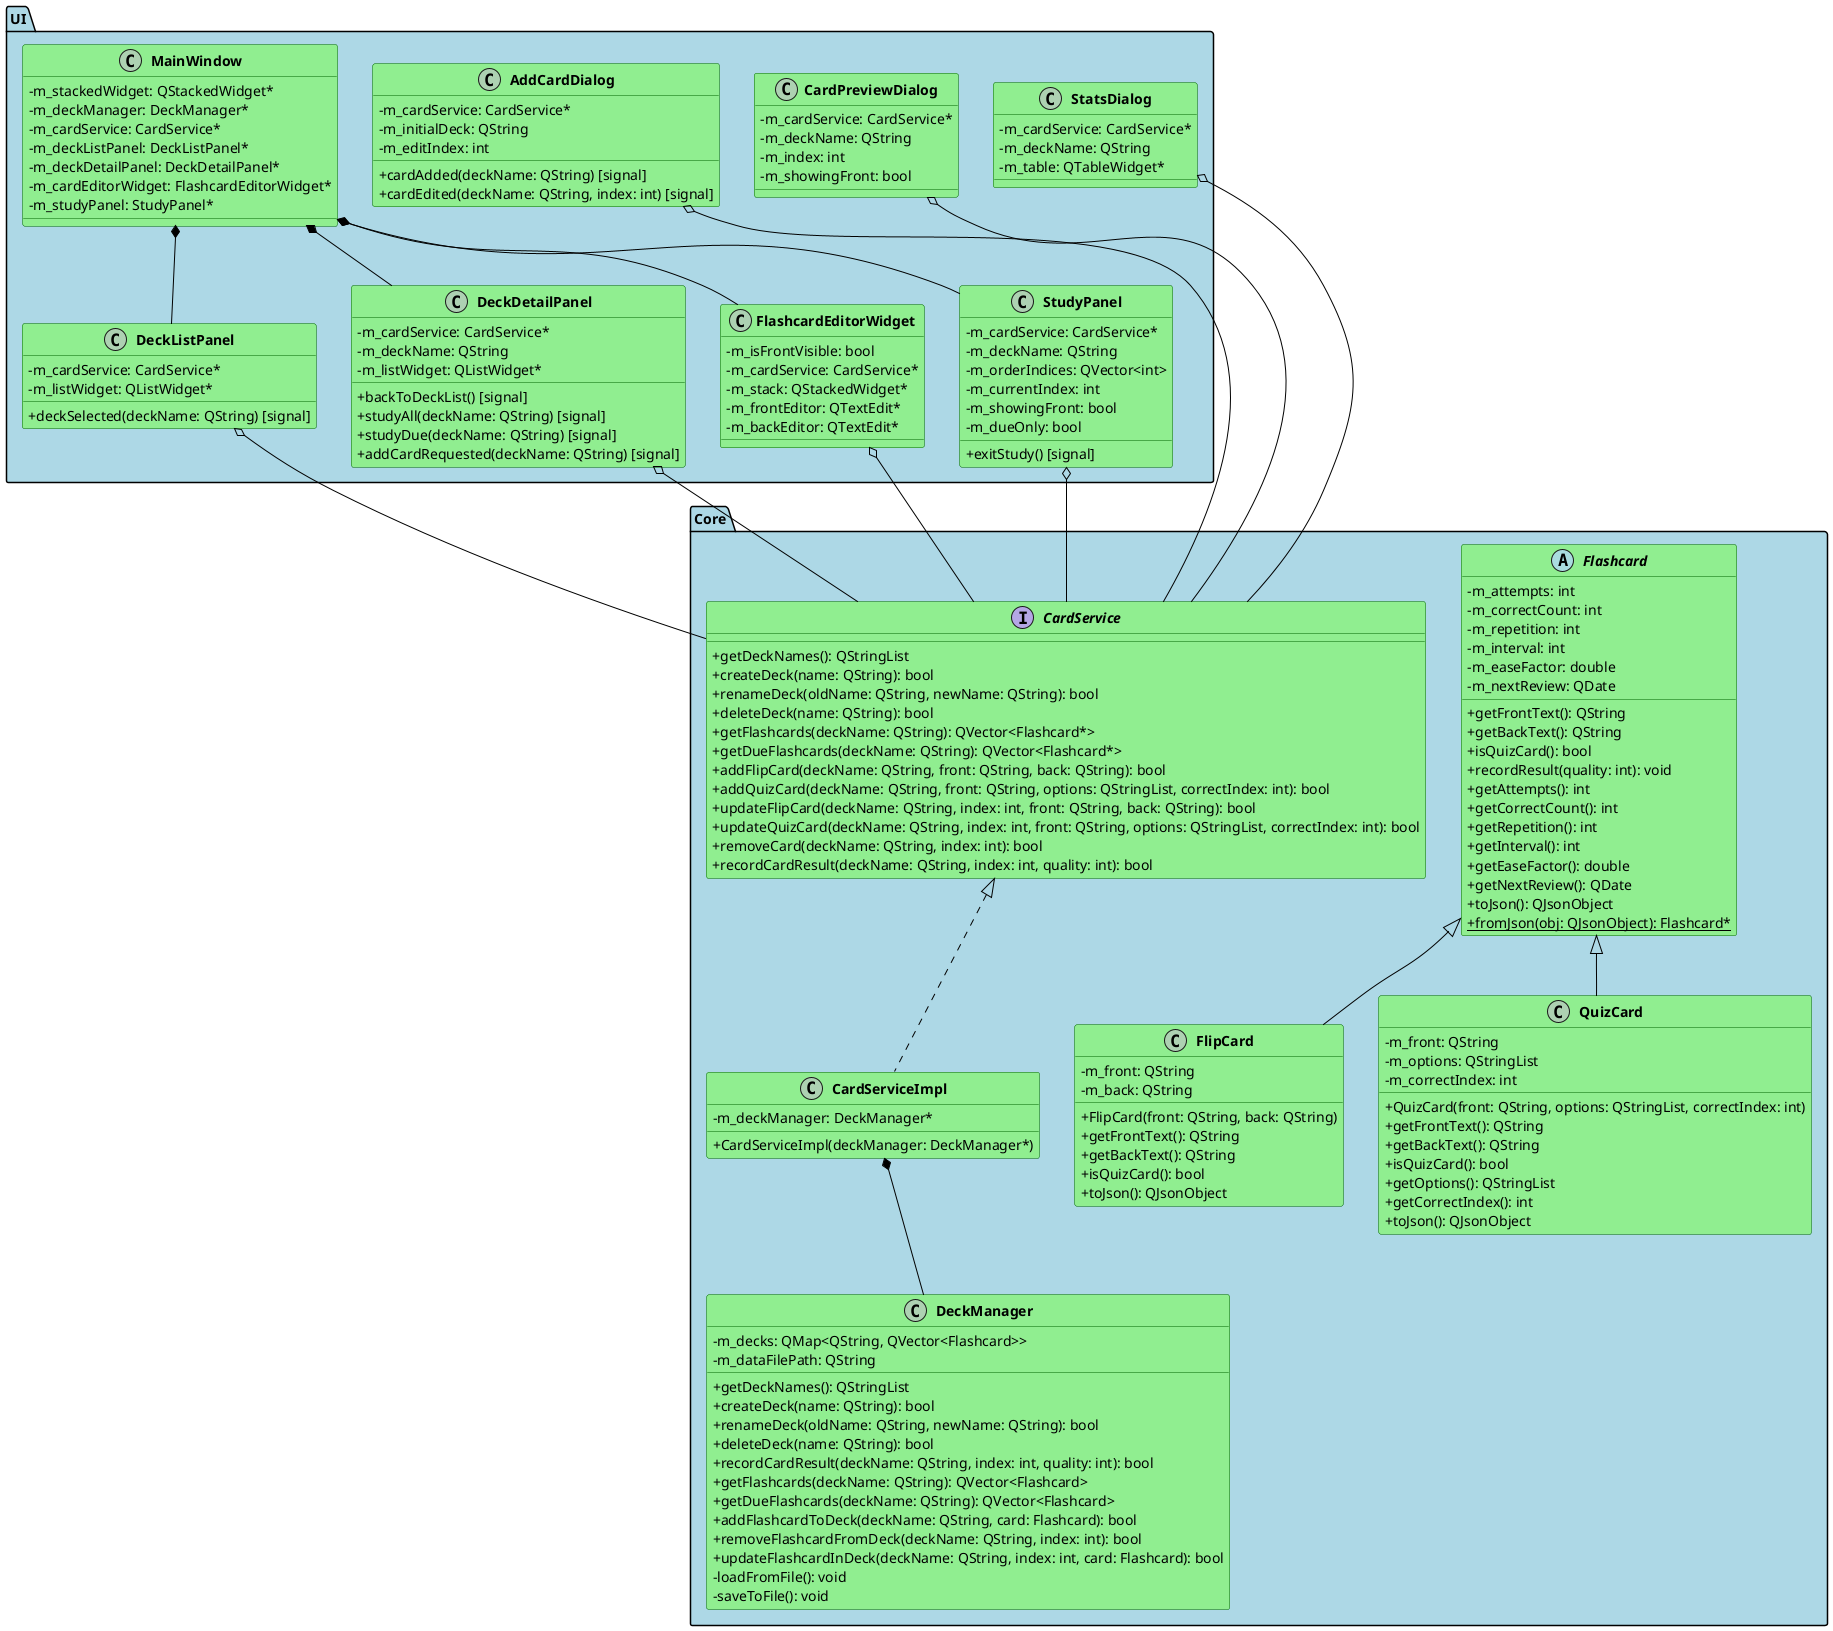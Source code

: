 @startuml NeuroCards

' Style configuration
skinparam classAttributeIconSize 0
skinparam classFontStyle bold
skinparam classFontSize 14
skinparam classBackgroundColor LightGreen
skinparam classArrowColor Black
skinparam classBorderColor DarkGreen
skinparam packageBackgroundColor LightBlue

' Package declaration
package "Core" {
    abstract class Flashcard {
        -m_attempts: int
        -m_correctCount: int
        -m_repetition: int
        -m_interval: int
        -m_easeFactor: double
        -m_nextReview: QDate
        +getFrontText(): QString
        +getBackText(): QString
        +isQuizCard(): bool
        +recordResult(quality: int): void
        +getAttempts(): int
        +getCorrectCount(): int
        +getRepetition(): int
        +getInterval(): int
        +getEaseFactor(): double
        +getNextReview(): QDate
        +toJson(): QJsonObject
        {static} +fromJson(obj: QJsonObject): Flashcard*
    }
    
    class FlipCard {
        -m_front: QString
        -m_back: QString
        +FlipCard(front: QString, back: QString)
        +getFrontText(): QString
        +getBackText(): QString
        +isQuizCard(): bool
        +toJson(): QJsonObject
    }
    
    class QuizCard {
        -m_front: QString
        -m_options: QStringList
        -m_correctIndex: int
        +QuizCard(front: QString, options: QStringList, correctIndex: int)
        +getFrontText(): QString
        +getBackText(): QString
        +isQuizCard(): bool
        +getOptions(): QStringList
        +getCorrectIndex(): int
        +toJson(): QJsonObject
    }
    
    class DeckManager {
        -m_decks: QMap<QString, QVector<Flashcard>>
        -m_dataFilePath: QString
        +getDeckNames(): QStringList
        +createDeck(name: QString): bool
        +renameDeck(oldName: QString, newName: QString): bool
        +deleteDeck(name: QString): bool
        +recordCardResult(deckName: QString, index: int, quality: int): bool
        +getFlashcards(deckName: QString): QVector<Flashcard>
        +getDueFlashcards(deckName: QString): QVector<Flashcard>
        +addFlashcardToDeck(deckName: QString, card: Flashcard): bool
        +removeFlashcardFromDeck(deckName: QString, index: int): bool
        +updateFlashcardInDeck(deckName: QString, index: int, card: Flashcard): bool
        -loadFromFile(): void
        -saveToFile(): void
    }
    
    interface CardService {
        +getDeckNames(): QStringList
        +createDeck(name: QString): bool
        +renameDeck(oldName: QString, newName: QString): bool
        +deleteDeck(name: QString): bool
        +getFlashcards(deckName: QString): QVector<Flashcard*>
        +getDueFlashcards(deckName: QString): QVector<Flashcard*>
        +addFlipCard(deckName: QString, front: QString, back: QString): bool
        +addQuizCard(deckName: QString, front: QString, options: QStringList, correctIndex: int): bool
        +updateFlipCard(deckName: QString, index: int, front: QString, back: QString): bool
        +updateQuizCard(deckName: QString, index: int, front: QString, options: QStringList, correctIndex: int): bool
        +removeCard(deckName: QString, index: int): bool
        +recordCardResult(deckName: QString, index: int, quality: int): bool
    }
    
    class CardServiceImpl {
        -m_deckManager: DeckManager*
        +CardServiceImpl(deckManager: DeckManager*)
    }
}

package "UI" {
    class MainWindow {
        -m_stackedWidget: QStackedWidget*
        -m_deckManager: DeckManager*
        -m_cardService: CardService*
        -m_deckListPanel: DeckListPanel*
        -m_deckDetailPanel: DeckDetailPanel*
        -m_cardEditorWidget: FlashcardEditorWidget*
        -m_studyPanel: StudyPanel*
    }
    
    class DeckListPanel {
        -m_cardService: CardService*
        -m_listWidget: QListWidget*
        +deckSelected(deckName: QString) [signal]
    }
    
    class DeckDetailPanel {
        -m_cardService: CardService*
        -m_deckName: QString
        -m_listWidget: QListWidget*
        +backToDeckList() [signal]
        +studyAll(deckName: QString) [signal]
        +studyDue(deckName: QString) [signal]
        +addCardRequested(deckName: QString) [signal]
    }
    
    class FlashcardEditorWidget {
        -m_isFrontVisible: bool
        -m_cardService: CardService*
        -m_stack: QStackedWidget*
        -m_frontEditor: QTextEdit*
        -m_backEditor: QTextEdit*
    }
    
    class StudyPanel {
        -m_cardService: CardService*
        -m_deckName: QString
        -m_orderIndices: QVector<int>
        -m_currentIndex: int
        -m_showingFront: bool
        -m_dueOnly: bool
        +exitStudy() [signal]
    }
    
    class AddCardDialog {
        -m_cardService: CardService*
        -m_initialDeck: QString
        -m_editIndex: int
        +cardAdded(deckName: QString) [signal]
        +cardEdited(deckName: QString, index: int) [signal]
    }
    
    class CardPreviewDialog {
        -m_cardService: CardService*
        -m_deckName: QString
        -m_index: int
        -m_showingFront: bool
    }
    
    class StatsDialog {
        -m_cardService: CardService*
        -m_deckName: QString
        -m_table: QTableWidget*
    }
}

' Inheritance relationships
Flashcard <|-- FlipCard
Flashcard <|-- QuizCard
CardService <|.. CardServiceImpl

' Associations
CardServiceImpl *-- DeckManager

' UI relationships
MainWindow *-- DeckListPanel
MainWindow *-- DeckDetailPanel
MainWindow *-- FlashcardEditorWidget
MainWindow *-- StudyPanel

' Service dependencies
DeckListPanel o-- CardService
DeckDetailPanel o-- CardService
FlashcardEditorWidget o-- CardService
StudyPanel o-- CardService
AddCardDialog o-- CardService
CardPreviewDialog o-- CardService
StatsDialog o-- CardService

@enduml
